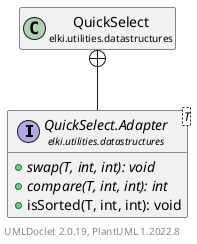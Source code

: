 @startuml
    remove .*\.(Instance|Par|Parameterizer|Factory)$
    set namespaceSeparator none
    hide empty fields
    hide empty methods

    interface "<size:14>QuickSelect.Adapter\n<size:10>elki.utilities.datastructures" as elki.utilities.datastructures.QuickSelect.Adapter<T> [[QuickSelect.Adapter.html]] {
        {abstract} +swap(T, int, int): void
        {abstract} +compare(T, int, int): int
        +isSorted(T, int, int): void
    }

    class "<size:14>QuickSelect\n<size:10>elki.utilities.datastructures" as elki.utilities.datastructures.QuickSelect [[QuickSelect.html]]

    elki.utilities.datastructures.QuickSelect +-- elki.utilities.datastructures.QuickSelect.Adapter

    center footer UMLDoclet 2.0.19, PlantUML 1.2022.8
@enduml

